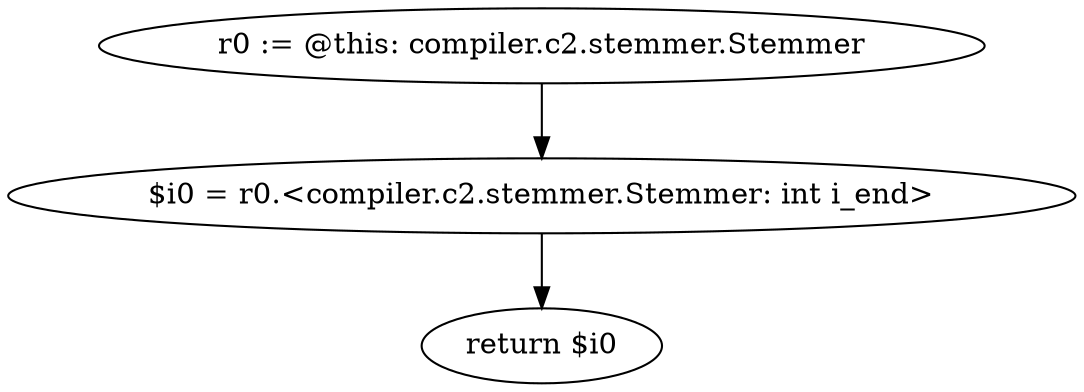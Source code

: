 digraph "unitGraph" {
    "r0 := @this: compiler.c2.stemmer.Stemmer"
    "$i0 = r0.<compiler.c2.stemmer.Stemmer: int i_end>"
    "return $i0"
    "r0 := @this: compiler.c2.stemmer.Stemmer"->"$i0 = r0.<compiler.c2.stemmer.Stemmer: int i_end>";
    "$i0 = r0.<compiler.c2.stemmer.Stemmer: int i_end>"->"return $i0";
}
